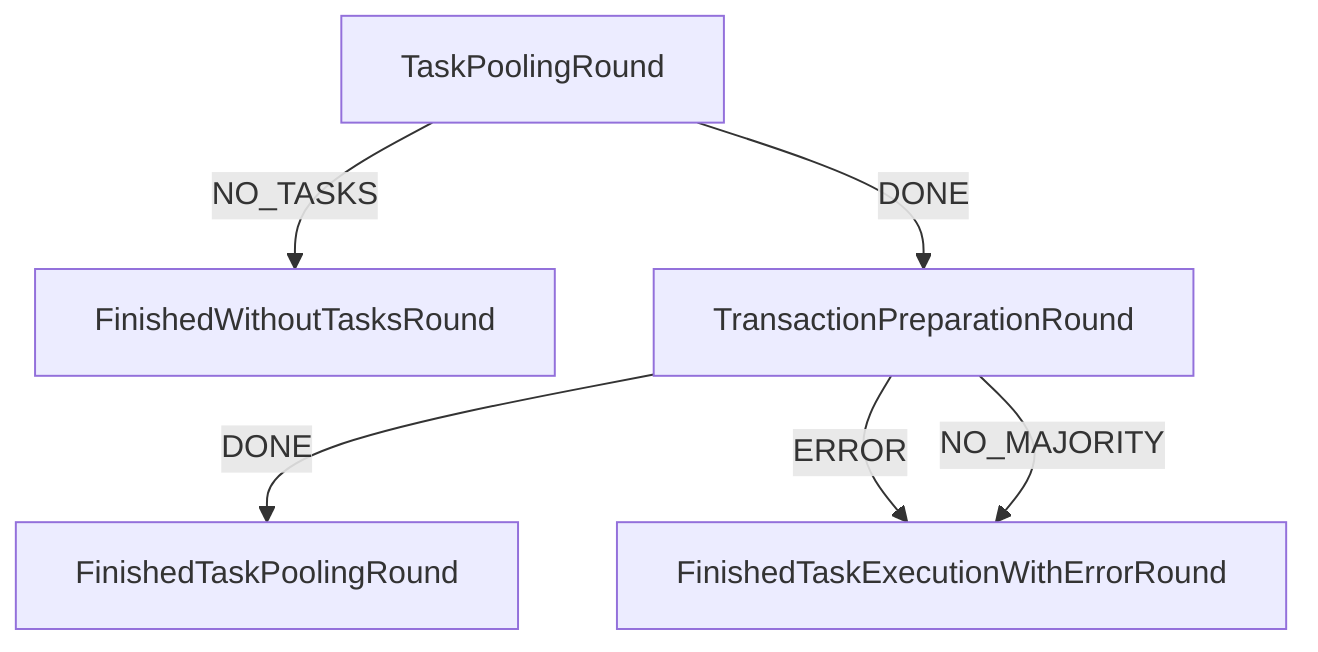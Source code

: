 graph TD
  TaskPoolingRound
  FinishedTaskExecutionWithErrorRound
  FinishedTaskPoolingRound
  FinishedWithoutTasksRound
  TaskPoolingRound
  TransactionPreparationRound
  TaskPoolingRound -->|DONE| TransactionPreparationRound
  TaskPoolingRound -->|NO_TASKS| FinishedWithoutTasksRound
  TransactionPreparationRound -->|DONE| FinishedTaskPoolingRound
  TransactionPreparationRound -->|ERROR| FinishedTaskExecutionWithErrorRound
  TransactionPreparationRound -->|NO_MAJORITY| FinishedTaskExecutionWithErrorRound
